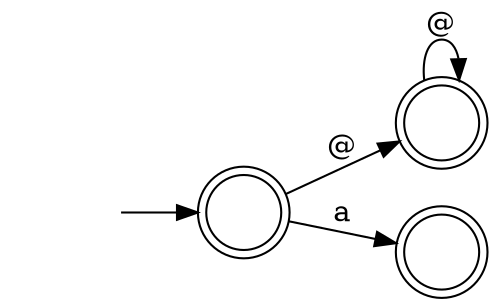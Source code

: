 digraph Automaton {
  rankdir = LR;
  0 [shape=doublecircle,label=""];
  initial [shape=plaintext,label=""];
  initial -> 0
  0 -> 1 [label="@"]
  0 -> 2 [label="a"]
  1 [shape=doublecircle,label=""];
  1 -> 1 [label="@"]
  2 [shape=doublecircle,label=""];
}
